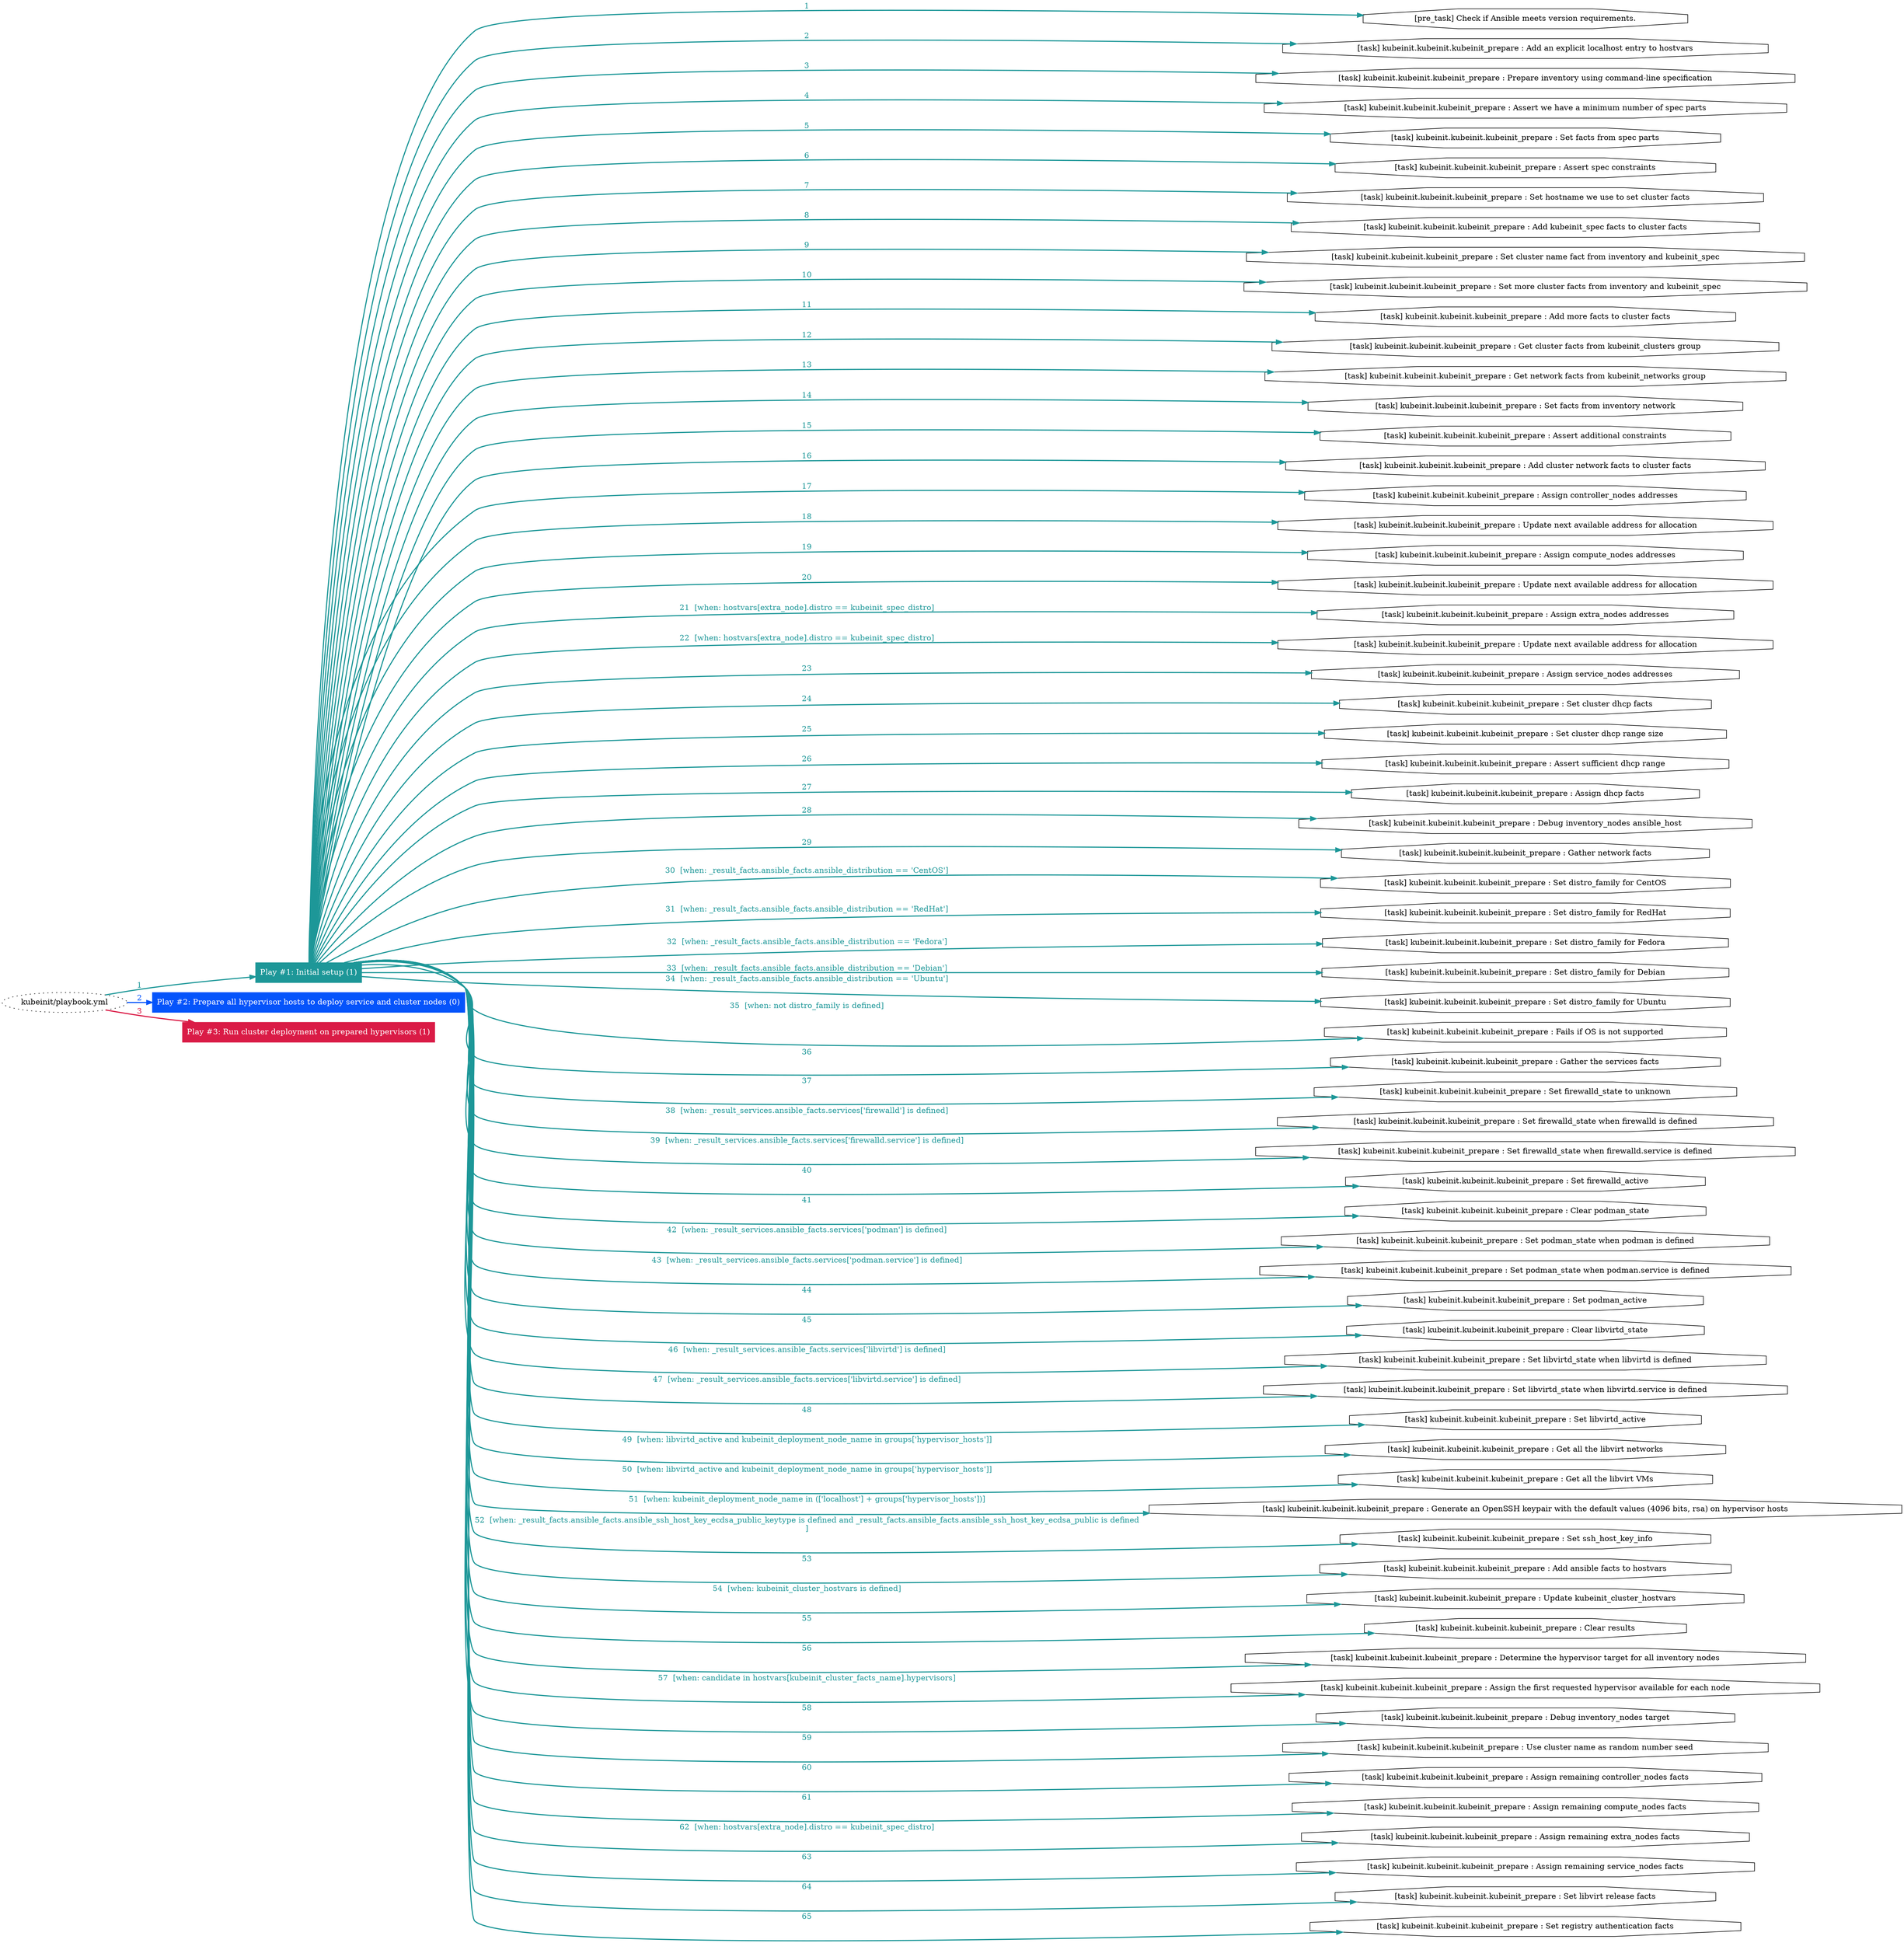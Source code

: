 digraph "kubeinit/playbook.yml "{
	graph [concentrate=true ordering=in rankdir=LR ratio=fill]
	edge [esep=5 sep=10]
	"kubeinit/playbook.yml" [id=root_node style=dotted]
	subgraph "Play #1: Initial setup (1) "{
		"Play #1: Initial setup (1)" [color="#1d9798" fontcolor="#ffffff" id="play_bad62b1a-df46-4640-b237-b5cd71981a30" shape=box style=filled tooltip=localhost]
		"kubeinit/playbook.yml" -> "Play #1: Initial setup (1)" [label=1 color="#1d9798" fontcolor="#1d9798" id="edge_05173937-ff51-4a0d-83be-3be4f844b8d9" style=bold]
		"pre_task_f38ad3fa-f7aa-4781-8e18-a6085da3af73" [label="[pre_task] Check if Ansible meets version requirements." id="pre_task_f38ad3fa-f7aa-4781-8e18-a6085da3af73" shape=octagon tooltip="[pre_task] Check if Ansible meets version requirements."]
		"Play #1: Initial setup (1)" -> "pre_task_f38ad3fa-f7aa-4781-8e18-a6085da3af73" [label=1 color="#1d9798" fontcolor="#1d9798" id="edge_c2c2881f-d5fe-445e-a286-dd6b3638aff9" style=bold]
		"task_69151446-960c-4417-969e-311bcc865900" [label="[task] kubeinit.kubeinit.kubeinit_prepare : Add an explicit localhost entry to hostvars" id="task_69151446-960c-4417-969e-311bcc865900" shape=octagon tooltip="[task] kubeinit.kubeinit.kubeinit_prepare : Add an explicit localhost entry to hostvars"]
		"Play #1: Initial setup (1)" -> "task_69151446-960c-4417-969e-311bcc865900" [label=2 color="#1d9798" fontcolor="#1d9798" id="edge_dde80186-4b0f-40ec-aa89-e8d6d44dc9c4" style=bold]
		"task_83c16cb9-0d5d-4fbf-986d-093328e0de8a" [label="[task] kubeinit.kubeinit.kubeinit_prepare : Prepare inventory using command-line specification" id="task_83c16cb9-0d5d-4fbf-986d-093328e0de8a" shape=octagon tooltip="[task] kubeinit.kubeinit.kubeinit_prepare : Prepare inventory using command-line specification"]
		"Play #1: Initial setup (1)" -> "task_83c16cb9-0d5d-4fbf-986d-093328e0de8a" [label=3 color="#1d9798" fontcolor="#1d9798" id="edge_3fe4fbc7-a871-4678-9e7b-b1cec4b01788" style=bold]
		"task_63efcbe4-66c5-4949-8b82-717372a90234" [label="[task] kubeinit.kubeinit.kubeinit_prepare : Assert we have a minimum number of spec parts" id="task_63efcbe4-66c5-4949-8b82-717372a90234" shape=octagon tooltip="[task] kubeinit.kubeinit.kubeinit_prepare : Assert we have a minimum number of spec parts"]
		"Play #1: Initial setup (1)" -> "task_63efcbe4-66c5-4949-8b82-717372a90234" [label=4 color="#1d9798" fontcolor="#1d9798" id="edge_16ef85dc-2ef3-4512-8e11-0dec0ec48f1c" style=bold]
		"task_0b6d49d6-572c-4940-a918-d9bf7284a11d" [label="[task] kubeinit.kubeinit.kubeinit_prepare : Set facts from spec parts" id="task_0b6d49d6-572c-4940-a918-d9bf7284a11d" shape=octagon tooltip="[task] kubeinit.kubeinit.kubeinit_prepare : Set facts from spec parts"]
		"Play #1: Initial setup (1)" -> "task_0b6d49d6-572c-4940-a918-d9bf7284a11d" [label=5 color="#1d9798" fontcolor="#1d9798" id="edge_5e37885a-ada5-422c-944b-fb30baef2b4e" style=bold]
		"task_2271377e-9221-4f82-ac8d-2c76b0349d7c" [label="[task] kubeinit.kubeinit.kubeinit_prepare : Assert spec constraints" id="task_2271377e-9221-4f82-ac8d-2c76b0349d7c" shape=octagon tooltip="[task] kubeinit.kubeinit.kubeinit_prepare : Assert spec constraints"]
		"Play #1: Initial setup (1)" -> "task_2271377e-9221-4f82-ac8d-2c76b0349d7c" [label=6 color="#1d9798" fontcolor="#1d9798" id="edge_f2a419a6-6268-43a0-9682-6126b9fa30c5" style=bold]
		"task_7fddd285-0678-4af4-82a9-360673bb175b" [label="[task] kubeinit.kubeinit.kubeinit_prepare : Set hostname we use to set cluster facts" id="task_7fddd285-0678-4af4-82a9-360673bb175b" shape=octagon tooltip="[task] kubeinit.kubeinit.kubeinit_prepare : Set hostname we use to set cluster facts"]
		"Play #1: Initial setup (1)" -> "task_7fddd285-0678-4af4-82a9-360673bb175b" [label=7 color="#1d9798" fontcolor="#1d9798" id="edge_f5886a5b-decf-4c0e-ba0b-670203d046f4" style=bold]
		"task_46f4b78b-a092-44ee-bde3-4f6193858afd" [label="[task] kubeinit.kubeinit.kubeinit_prepare : Add kubeinit_spec facts to cluster facts" id="task_46f4b78b-a092-44ee-bde3-4f6193858afd" shape=octagon tooltip="[task] kubeinit.kubeinit.kubeinit_prepare : Add kubeinit_spec facts to cluster facts"]
		"Play #1: Initial setup (1)" -> "task_46f4b78b-a092-44ee-bde3-4f6193858afd" [label=8 color="#1d9798" fontcolor="#1d9798" id="edge_762fd3a4-6a84-408c-a21a-46bee2b9e64b" style=bold]
		"task_e5f6b2d5-3c22-4f83-a990-fe96627d79aa" [label="[task] kubeinit.kubeinit.kubeinit_prepare : Set cluster name fact from inventory and kubeinit_spec" id="task_e5f6b2d5-3c22-4f83-a990-fe96627d79aa" shape=octagon tooltip="[task] kubeinit.kubeinit.kubeinit_prepare : Set cluster name fact from inventory and kubeinit_spec"]
		"Play #1: Initial setup (1)" -> "task_e5f6b2d5-3c22-4f83-a990-fe96627d79aa" [label=9 color="#1d9798" fontcolor="#1d9798" id="edge_70b9c8d2-9be3-426c-ad94-1518d1d4142d" style=bold]
		"task_1216796a-b4f1-482a-a54c-dcf7cf94c61a" [label="[task] kubeinit.kubeinit.kubeinit_prepare : Set more cluster facts from inventory and kubeinit_spec" id="task_1216796a-b4f1-482a-a54c-dcf7cf94c61a" shape=octagon tooltip="[task] kubeinit.kubeinit.kubeinit_prepare : Set more cluster facts from inventory and kubeinit_spec"]
		"Play #1: Initial setup (1)" -> "task_1216796a-b4f1-482a-a54c-dcf7cf94c61a" [label=10 color="#1d9798" fontcolor="#1d9798" id="edge_e50f8430-d9a6-40f8-8f34-7a9d55bfe08b" style=bold]
		"task_f728ab9f-66bb-4009-8cda-12111486ce98" [label="[task] kubeinit.kubeinit.kubeinit_prepare : Add more facts to cluster facts" id="task_f728ab9f-66bb-4009-8cda-12111486ce98" shape=octagon tooltip="[task] kubeinit.kubeinit.kubeinit_prepare : Add more facts to cluster facts"]
		"Play #1: Initial setup (1)" -> "task_f728ab9f-66bb-4009-8cda-12111486ce98" [label=11 color="#1d9798" fontcolor="#1d9798" id="edge_bea72d0f-e00e-4f42-a1bd-b2fe751cdb00" style=bold]
		"task_dc38dc59-2845-4420-884a-012ccffaa1ee" [label="[task] kubeinit.kubeinit.kubeinit_prepare : Get cluster facts from kubeinit_clusters group" id="task_dc38dc59-2845-4420-884a-012ccffaa1ee" shape=octagon tooltip="[task] kubeinit.kubeinit.kubeinit_prepare : Get cluster facts from kubeinit_clusters group"]
		"Play #1: Initial setup (1)" -> "task_dc38dc59-2845-4420-884a-012ccffaa1ee" [label=12 color="#1d9798" fontcolor="#1d9798" id="edge_e557c385-72c5-4056-aa3e-fec92913de36" style=bold]
		"task_67dfe560-ad11-4561-8efa-1469b2e720d6" [label="[task] kubeinit.kubeinit.kubeinit_prepare : Get network facts from kubeinit_networks group" id="task_67dfe560-ad11-4561-8efa-1469b2e720d6" shape=octagon tooltip="[task] kubeinit.kubeinit.kubeinit_prepare : Get network facts from kubeinit_networks group"]
		"Play #1: Initial setup (1)" -> "task_67dfe560-ad11-4561-8efa-1469b2e720d6" [label=13 color="#1d9798" fontcolor="#1d9798" id="edge_e5ab3a49-7719-4f76-9d71-c83aeaf5b528" style=bold]
		"task_9caf98c7-e40f-49a5-96af-24da444488f9" [label="[task] kubeinit.kubeinit.kubeinit_prepare : Set facts from inventory network" id="task_9caf98c7-e40f-49a5-96af-24da444488f9" shape=octagon tooltip="[task] kubeinit.kubeinit.kubeinit_prepare : Set facts from inventory network"]
		"Play #1: Initial setup (1)" -> "task_9caf98c7-e40f-49a5-96af-24da444488f9" [label=14 color="#1d9798" fontcolor="#1d9798" id="edge_b7b3413a-e304-495a-908c-b61877c1430d" style=bold]
		"task_a02d6d38-5e3e-494f-b61b-ba2774136f69" [label="[task] kubeinit.kubeinit.kubeinit_prepare : Assert additional constraints" id="task_a02d6d38-5e3e-494f-b61b-ba2774136f69" shape=octagon tooltip="[task] kubeinit.kubeinit.kubeinit_prepare : Assert additional constraints"]
		"Play #1: Initial setup (1)" -> "task_a02d6d38-5e3e-494f-b61b-ba2774136f69" [label=15 color="#1d9798" fontcolor="#1d9798" id="edge_b9b81303-3bf5-4590-a76a-7fd0e848f952" style=bold]
		"task_72be431c-52ee-427b-939e-c5da8abbdd89" [label="[task] kubeinit.kubeinit.kubeinit_prepare : Add cluster network facts to cluster facts" id="task_72be431c-52ee-427b-939e-c5da8abbdd89" shape=octagon tooltip="[task] kubeinit.kubeinit.kubeinit_prepare : Add cluster network facts to cluster facts"]
		"Play #1: Initial setup (1)" -> "task_72be431c-52ee-427b-939e-c5da8abbdd89" [label=16 color="#1d9798" fontcolor="#1d9798" id="edge_21112160-a03d-4a88-b281-f7da670c02a0" style=bold]
		"task_ff3297c0-7b1e-4e54-b1bc-ac85a983507d" [label="[task] kubeinit.kubeinit.kubeinit_prepare : Assign controller_nodes addresses" id="task_ff3297c0-7b1e-4e54-b1bc-ac85a983507d" shape=octagon tooltip="[task] kubeinit.kubeinit.kubeinit_prepare : Assign controller_nodes addresses"]
		"Play #1: Initial setup (1)" -> "task_ff3297c0-7b1e-4e54-b1bc-ac85a983507d" [label=17 color="#1d9798" fontcolor="#1d9798" id="edge_3c876b30-7758-41d2-983e-eb2c6e1af4cd" style=bold]
		"task_ab315e48-6c51-425a-a306-0c598fafd5d2" [label="[task] kubeinit.kubeinit.kubeinit_prepare : Update next available address for allocation" id="task_ab315e48-6c51-425a-a306-0c598fafd5d2" shape=octagon tooltip="[task] kubeinit.kubeinit.kubeinit_prepare : Update next available address for allocation"]
		"Play #1: Initial setup (1)" -> "task_ab315e48-6c51-425a-a306-0c598fafd5d2" [label=18 color="#1d9798" fontcolor="#1d9798" id="edge_eec812bc-c540-45cb-886c-4695368a0cf6" style=bold]
		"task_7d6b5f69-9c64-44a5-8f62-20ce6dbc75e6" [label="[task] kubeinit.kubeinit.kubeinit_prepare : Assign compute_nodes addresses" id="task_7d6b5f69-9c64-44a5-8f62-20ce6dbc75e6" shape=octagon tooltip="[task] kubeinit.kubeinit.kubeinit_prepare : Assign compute_nodes addresses"]
		"Play #1: Initial setup (1)" -> "task_7d6b5f69-9c64-44a5-8f62-20ce6dbc75e6" [label=19 color="#1d9798" fontcolor="#1d9798" id="edge_ee8e4b78-9ddd-4845-9c51-65a5daf91e86" style=bold]
		"task_ca979c29-c1b9-4c8d-b450-98c56ac601e0" [label="[task] kubeinit.kubeinit.kubeinit_prepare : Update next available address for allocation" id="task_ca979c29-c1b9-4c8d-b450-98c56ac601e0" shape=octagon tooltip="[task] kubeinit.kubeinit.kubeinit_prepare : Update next available address for allocation"]
		"Play #1: Initial setup (1)" -> "task_ca979c29-c1b9-4c8d-b450-98c56ac601e0" [label=20 color="#1d9798" fontcolor="#1d9798" id="edge_20ded2d5-b371-4e7a-81e5-f83d8a69d854" style=bold]
		"task_c4ecce91-0c0c-48a1-8153-22ee52abcf15" [label="[task] kubeinit.kubeinit.kubeinit_prepare : Assign extra_nodes addresses" id="task_c4ecce91-0c0c-48a1-8153-22ee52abcf15" shape=octagon tooltip="[task] kubeinit.kubeinit.kubeinit_prepare : Assign extra_nodes addresses"]
		"Play #1: Initial setup (1)" -> "task_c4ecce91-0c0c-48a1-8153-22ee52abcf15" [label="21  [when: hostvars[extra_node].distro == kubeinit_spec_distro]" color="#1d9798" fontcolor="#1d9798" id="edge_bb1c9c44-1f74-47bc-979a-211402e17d59" style=bold]
		"task_cfe9c1d5-558a-45cf-96cb-0df01f88f354" [label="[task] kubeinit.kubeinit.kubeinit_prepare : Update next available address for allocation" id="task_cfe9c1d5-558a-45cf-96cb-0df01f88f354" shape=octagon tooltip="[task] kubeinit.kubeinit.kubeinit_prepare : Update next available address for allocation"]
		"Play #1: Initial setup (1)" -> "task_cfe9c1d5-558a-45cf-96cb-0df01f88f354" [label="22  [when: hostvars[extra_node].distro == kubeinit_spec_distro]" color="#1d9798" fontcolor="#1d9798" id="edge_709cc0a1-c5f8-41a2-9459-b2c646325571" style=bold]
		"task_91f7e2d0-37f3-45a0-a68a-753f62464734" [label="[task] kubeinit.kubeinit.kubeinit_prepare : Assign service_nodes addresses" id="task_91f7e2d0-37f3-45a0-a68a-753f62464734" shape=octagon tooltip="[task] kubeinit.kubeinit.kubeinit_prepare : Assign service_nodes addresses"]
		"Play #1: Initial setup (1)" -> "task_91f7e2d0-37f3-45a0-a68a-753f62464734" [label=23 color="#1d9798" fontcolor="#1d9798" id="edge_0b2f65c8-c660-4e22-8792-35beb07f6f7a" style=bold]
		"task_4148ba02-45b5-4a63-ad34-3767cb96a2a3" [label="[task] kubeinit.kubeinit.kubeinit_prepare : Set cluster dhcp facts" id="task_4148ba02-45b5-4a63-ad34-3767cb96a2a3" shape=octagon tooltip="[task] kubeinit.kubeinit.kubeinit_prepare : Set cluster dhcp facts"]
		"Play #1: Initial setup (1)" -> "task_4148ba02-45b5-4a63-ad34-3767cb96a2a3" [label=24 color="#1d9798" fontcolor="#1d9798" id="edge_3e077c22-38e8-48c5-a094-323916f9fd4d" style=bold]
		"task_b80de1c2-5f3a-4b43-a378-c1e1265d0031" [label="[task] kubeinit.kubeinit.kubeinit_prepare : Set cluster dhcp range size" id="task_b80de1c2-5f3a-4b43-a378-c1e1265d0031" shape=octagon tooltip="[task] kubeinit.kubeinit.kubeinit_prepare : Set cluster dhcp range size"]
		"Play #1: Initial setup (1)" -> "task_b80de1c2-5f3a-4b43-a378-c1e1265d0031" [label=25 color="#1d9798" fontcolor="#1d9798" id="edge_225119b2-8444-44ba-8442-fea352f9331a" style=bold]
		"task_85ef5962-f720-4a7a-9fb2-963195fcf5c3" [label="[task] kubeinit.kubeinit.kubeinit_prepare : Assert sufficient dhcp range" id="task_85ef5962-f720-4a7a-9fb2-963195fcf5c3" shape=octagon tooltip="[task] kubeinit.kubeinit.kubeinit_prepare : Assert sufficient dhcp range"]
		"Play #1: Initial setup (1)" -> "task_85ef5962-f720-4a7a-9fb2-963195fcf5c3" [label=26 color="#1d9798" fontcolor="#1d9798" id="edge_3db2337a-f936-4466-9dac-9110b3f77472" style=bold]
		"task_dd49b58a-2afe-4bd2-adb7-2a71f116a733" [label="[task] kubeinit.kubeinit.kubeinit_prepare : Assign dhcp facts" id="task_dd49b58a-2afe-4bd2-adb7-2a71f116a733" shape=octagon tooltip="[task] kubeinit.kubeinit.kubeinit_prepare : Assign dhcp facts"]
		"Play #1: Initial setup (1)" -> "task_dd49b58a-2afe-4bd2-adb7-2a71f116a733" [label=27 color="#1d9798" fontcolor="#1d9798" id="edge_ebecfa34-97c1-45b4-b6a9-9a3b8a543c6e" style=bold]
		"task_40d9cd76-cb41-44df-ab79-c0f02960bf9c" [label="[task] kubeinit.kubeinit.kubeinit_prepare : Debug inventory_nodes ansible_host" id="task_40d9cd76-cb41-44df-ab79-c0f02960bf9c" shape=octagon tooltip="[task] kubeinit.kubeinit.kubeinit_prepare : Debug inventory_nodes ansible_host"]
		"Play #1: Initial setup (1)" -> "task_40d9cd76-cb41-44df-ab79-c0f02960bf9c" [label=28 color="#1d9798" fontcolor="#1d9798" id="edge_a20b0183-cfdd-4d76-a473-332a8a74d7e3" style=bold]
		"task_d67b4340-3873-43e5-87f0-c12da9b8840b" [label="[task] kubeinit.kubeinit.kubeinit_prepare : Gather network facts" id="task_d67b4340-3873-43e5-87f0-c12da9b8840b" shape=octagon tooltip="[task] kubeinit.kubeinit.kubeinit_prepare : Gather network facts"]
		"Play #1: Initial setup (1)" -> "task_d67b4340-3873-43e5-87f0-c12da9b8840b" [label=29 color="#1d9798" fontcolor="#1d9798" id="edge_57b2e5ff-8fd6-4709-aec2-e0c8a0e14b2a" style=bold]
		"task_38204d23-a17b-48d3-b80b-d34cbe2175df" [label="[task] kubeinit.kubeinit.kubeinit_prepare : Set distro_family for CentOS" id="task_38204d23-a17b-48d3-b80b-d34cbe2175df" shape=octagon tooltip="[task] kubeinit.kubeinit.kubeinit_prepare : Set distro_family for CentOS"]
		"Play #1: Initial setup (1)" -> "task_38204d23-a17b-48d3-b80b-d34cbe2175df" [label="30  [when: _result_facts.ansible_facts.ansible_distribution == 'CentOS']" color="#1d9798" fontcolor="#1d9798" id="edge_5ee4f4fa-edd1-4d4b-9e61-1b5fecc7eda0" style=bold]
		"task_b9c161cc-bfa5-42e9-ac52-b6cc1428d7b2" [label="[task] kubeinit.kubeinit.kubeinit_prepare : Set distro_family for RedHat" id="task_b9c161cc-bfa5-42e9-ac52-b6cc1428d7b2" shape=octagon tooltip="[task] kubeinit.kubeinit.kubeinit_prepare : Set distro_family for RedHat"]
		"Play #1: Initial setup (1)" -> "task_b9c161cc-bfa5-42e9-ac52-b6cc1428d7b2" [label="31  [when: _result_facts.ansible_facts.ansible_distribution == 'RedHat']" color="#1d9798" fontcolor="#1d9798" id="edge_a0ffd629-5756-4cca-8e74-1d1f4c2c3780" style=bold]
		"task_b882a767-47b9-4a82-89db-db7b5d5adea2" [label="[task] kubeinit.kubeinit.kubeinit_prepare : Set distro_family for Fedora" id="task_b882a767-47b9-4a82-89db-db7b5d5adea2" shape=octagon tooltip="[task] kubeinit.kubeinit.kubeinit_prepare : Set distro_family for Fedora"]
		"Play #1: Initial setup (1)" -> "task_b882a767-47b9-4a82-89db-db7b5d5adea2" [label="32  [when: _result_facts.ansible_facts.ansible_distribution == 'Fedora']" color="#1d9798" fontcolor="#1d9798" id="edge_58fcabe0-d922-4535-98a7-774da6c72d55" style=bold]
		"task_fa0ab3bf-432b-4a3b-99d7-3b4befe8cbfa" [label="[task] kubeinit.kubeinit.kubeinit_prepare : Set distro_family for Debian" id="task_fa0ab3bf-432b-4a3b-99d7-3b4befe8cbfa" shape=octagon tooltip="[task] kubeinit.kubeinit.kubeinit_prepare : Set distro_family for Debian"]
		"Play #1: Initial setup (1)" -> "task_fa0ab3bf-432b-4a3b-99d7-3b4befe8cbfa" [label="33  [when: _result_facts.ansible_facts.ansible_distribution == 'Debian']" color="#1d9798" fontcolor="#1d9798" id="edge_544c3580-5c08-4d43-9a1b-5966c018e947" style=bold]
		"task_a9a488ed-3743-4196-9932-c560fe82bc8f" [label="[task] kubeinit.kubeinit.kubeinit_prepare : Set distro_family for Ubuntu" id="task_a9a488ed-3743-4196-9932-c560fe82bc8f" shape=octagon tooltip="[task] kubeinit.kubeinit.kubeinit_prepare : Set distro_family for Ubuntu"]
		"Play #1: Initial setup (1)" -> "task_a9a488ed-3743-4196-9932-c560fe82bc8f" [label="34  [when: _result_facts.ansible_facts.ansible_distribution == 'Ubuntu']" color="#1d9798" fontcolor="#1d9798" id="edge_f03f535f-9d35-42a6-bd02-7e1e968fcbfd" style=bold]
		"task_dfe55e3d-6bba-4fea-8f09-1cba2d2203de" [label="[task] kubeinit.kubeinit.kubeinit_prepare : Fails if OS is not supported" id="task_dfe55e3d-6bba-4fea-8f09-1cba2d2203de" shape=octagon tooltip="[task] kubeinit.kubeinit.kubeinit_prepare : Fails if OS is not supported"]
		"Play #1: Initial setup (1)" -> "task_dfe55e3d-6bba-4fea-8f09-1cba2d2203de" [label="35  [when: not distro_family is defined]" color="#1d9798" fontcolor="#1d9798" id="edge_47b9adea-c979-4c5c-92c7-93fe7de79357" style=bold]
		"task_d4f3e5b9-6ecd-4f82-a6a3-60ba27a7d411" [label="[task] kubeinit.kubeinit.kubeinit_prepare : Gather the services facts" id="task_d4f3e5b9-6ecd-4f82-a6a3-60ba27a7d411" shape=octagon tooltip="[task] kubeinit.kubeinit.kubeinit_prepare : Gather the services facts"]
		"Play #1: Initial setup (1)" -> "task_d4f3e5b9-6ecd-4f82-a6a3-60ba27a7d411" [label=36 color="#1d9798" fontcolor="#1d9798" id="edge_6a77e3b3-1fd0-4a10-b292-77f4dd4e18aa" style=bold]
		"task_3bdca071-0743-491c-aa86-c84dcf662f2c" [label="[task] kubeinit.kubeinit.kubeinit_prepare : Set firewalld_state to unknown" id="task_3bdca071-0743-491c-aa86-c84dcf662f2c" shape=octagon tooltip="[task] kubeinit.kubeinit.kubeinit_prepare : Set firewalld_state to unknown"]
		"Play #1: Initial setup (1)" -> "task_3bdca071-0743-491c-aa86-c84dcf662f2c" [label=37 color="#1d9798" fontcolor="#1d9798" id="edge_d0e2e810-1830-4b50-ab58-259232da1781" style=bold]
		"task_b5719252-54b0-4928-8c98-f43b6705ed64" [label="[task] kubeinit.kubeinit.kubeinit_prepare : Set firewalld_state when firewalld is defined" id="task_b5719252-54b0-4928-8c98-f43b6705ed64" shape=octagon tooltip="[task] kubeinit.kubeinit.kubeinit_prepare : Set firewalld_state when firewalld is defined"]
		"Play #1: Initial setup (1)" -> "task_b5719252-54b0-4928-8c98-f43b6705ed64" [label="38  [when: _result_services.ansible_facts.services['firewalld'] is defined]" color="#1d9798" fontcolor="#1d9798" id="edge_48aa1386-ca38-4e40-a4e8-1837177ce0c3" style=bold]
		"task_4e017ae0-e2ce-4913-a446-5d946b480474" [label="[task] kubeinit.kubeinit.kubeinit_prepare : Set firewalld_state when firewalld.service is defined" id="task_4e017ae0-e2ce-4913-a446-5d946b480474" shape=octagon tooltip="[task] kubeinit.kubeinit.kubeinit_prepare : Set firewalld_state when firewalld.service is defined"]
		"Play #1: Initial setup (1)" -> "task_4e017ae0-e2ce-4913-a446-5d946b480474" [label="39  [when: _result_services.ansible_facts.services['firewalld.service'] is defined]" color="#1d9798" fontcolor="#1d9798" id="edge_dd7baa7b-3802-4432-b370-808a73576849" style=bold]
		"task_51469e78-41a7-49e3-afb5-85a9fbab085c" [label="[task] kubeinit.kubeinit.kubeinit_prepare : Set firewalld_active" id="task_51469e78-41a7-49e3-afb5-85a9fbab085c" shape=octagon tooltip="[task] kubeinit.kubeinit.kubeinit_prepare : Set firewalld_active"]
		"Play #1: Initial setup (1)" -> "task_51469e78-41a7-49e3-afb5-85a9fbab085c" [label=40 color="#1d9798" fontcolor="#1d9798" id="edge_a928f5f2-f3bc-4e64-b8c8-c79fbca574f2" style=bold]
		"task_660c69bc-f889-4452-ad3e-4b57db3eedf3" [label="[task] kubeinit.kubeinit.kubeinit_prepare : Clear podman_state" id="task_660c69bc-f889-4452-ad3e-4b57db3eedf3" shape=octagon tooltip="[task] kubeinit.kubeinit.kubeinit_prepare : Clear podman_state"]
		"Play #1: Initial setup (1)" -> "task_660c69bc-f889-4452-ad3e-4b57db3eedf3" [label=41 color="#1d9798" fontcolor="#1d9798" id="edge_10648f6d-28f2-44bb-91b2-f3a549993efc" style=bold]
		"task_5402c59d-f34f-40eb-bd5b-883b6830808a" [label="[task] kubeinit.kubeinit.kubeinit_prepare : Set podman_state when podman is defined" id="task_5402c59d-f34f-40eb-bd5b-883b6830808a" shape=octagon tooltip="[task] kubeinit.kubeinit.kubeinit_prepare : Set podman_state when podman is defined"]
		"Play #1: Initial setup (1)" -> "task_5402c59d-f34f-40eb-bd5b-883b6830808a" [label="42  [when: _result_services.ansible_facts.services['podman'] is defined]" color="#1d9798" fontcolor="#1d9798" id="edge_48dceb7f-838a-4b44-b5c8-ae82823db94d" style=bold]
		"task_abf22665-35da-44dd-a37c-3647a3573d61" [label="[task] kubeinit.kubeinit.kubeinit_prepare : Set podman_state when podman.service is defined" id="task_abf22665-35da-44dd-a37c-3647a3573d61" shape=octagon tooltip="[task] kubeinit.kubeinit.kubeinit_prepare : Set podman_state when podman.service is defined"]
		"Play #1: Initial setup (1)" -> "task_abf22665-35da-44dd-a37c-3647a3573d61" [label="43  [when: _result_services.ansible_facts.services['podman.service'] is defined]" color="#1d9798" fontcolor="#1d9798" id="edge_fffa780c-f2a3-4ad4-b651-d05748bdf35b" style=bold]
		"task_c31b8fb9-6857-4ac0-93a5-af7fd97e2099" [label="[task] kubeinit.kubeinit.kubeinit_prepare : Set podman_active" id="task_c31b8fb9-6857-4ac0-93a5-af7fd97e2099" shape=octagon tooltip="[task] kubeinit.kubeinit.kubeinit_prepare : Set podman_active"]
		"Play #1: Initial setup (1)" -> "task_c31b8fb9-6857-4ac0-93a5-af7fd97e2099" [label=44 color="#1d9798" fontcolor="#1d9798" id="edge_8866e836-8011-4112-8506-86b05ef69340" style=bold]
		"task_14a19332-f3f2-4606-a18b-9776e113b3ca" [label="[task] kubeinit.kubeinit.kubeinit_prepare : Clear libvirtd_state" id="task_14a19332-f3f2-4606-a18b-9776e113b3ca" shape=octagon tooltip="[task] kubeinit.kubeinit.kubeinit_prepare : Clear libvirtd_state"]
		"Play #1: Initial setup (1)" -> "task_14a19332-f3f2-4606-a18b-9776e113b3ca" [label=45 color="#1d9798" fontcolor="#1d9798" id="edge_1d328b5c-36ac-4919-b7d8-4fb0b1f86b07" style=bold]
		"task_15ccc137-4c14-4953-96df-e4270f83531d" [label="[task] kubeinit.kubeinit.kubeinit_prepare : Set libvirtd_state when libvirtd is defined" id="task_15ccc137-4c14-4953-96df-e4270f83531d" shape=octagon tooltip="[task] kubeinit.kubeinit.kubeinit_prepare : Set libvirtd_state when libvirtd is defined"]
		"Play #1: Initial setup (1)" -> "task_15ccc137-4c14-4953-96df-e4270f83531d" [label="46  [when: _result_services.ansible_facts.services['libvirtd'] is defined]" color="#1d9798" fontcolor="#1d9798" id="edge_225c7921-f552-4a7e-9686-8398924abcf1" style=bold]
		"task_3d9d9194-ef90-401f-9e83-13d402619f67" [label="[task] kubeinit.kubeinit.kubeinit_prepare : Set libvirtd_state when libvirtd.service is defined" id="task_3d9d9194-ef90-401f-9e83-13d402619f67" shape=octagon tooltip="[task] kubeinit.kubeinit.kubeinit_prepare : Set libvirtd_state when libvirtd.service is defined"]
		"Play #1: Initial setup (1)" -> "task_3d9d9194-ef90-401f-9e83-13d402619f67" [label="47  [when: _result_services.ansible_facts.services['libvirtd.service'] is defined]" color="#1d9798" fontcolor="#1d9798" id="edge_5b96510a-c794-470d-92e0-781df1855484" style=bold]
		"task_0be191f4-68ce-4655-8168-90214919490f" [label="[task] kubeinit.kubeinit.kubeinit_prepare : Set libvirtd_active" id="task_0be191f4-68ce-4655-8168-90214919490f" shape=octagon tooltip="[task] kubeinit.kubeinit.kubeinit_prepare : Set libvirtd_active"]
		"Play #1: Initial setup (1)" -> "task_0be191f4-68ce-4655-8168-90214919490f" [label=48 color="#1d9798" fontcolor="#1d9798" id="edge_5e4c02d6-fbcc-4e4b-8821-2b7f424d31a3" style=bold]
		"task_424edb29-ff0b-494a-9537-17770772e519" [label="[task] kubeinit.kubeinit.kubeinit_prepare : Get all the libvirt networks" id="task_424edb29-ff0b-494a-9537-17770772e519" shape=octagon tooltip="[task] kubeinit.kubeinit.kubeinit_prepare : Get all the libvirt networks"]
		"Play #1: Initial setup (1)" -> "task_424edb29-ff0b-494a-9537-17770772e519" [label="49  [when: libvirtd_active and kubeinit_deployment_node_name in groups['hypervisor_hosts']]" color="#1d9798" fontcolor="#1d9798" id="edge_e185b812-35ee-4a18-9880-69ee39e0baa1" style=bold]
		"task_d72a0a7e-63d2-4a3e-b7ed-4b887104c79a" [label="[task] kubeinit.kubeinit.kubeinit_prepare : Get all the libvirt VMs" id="task_d72a0a7e-63d2-4a3e-b7ed-4b887104c79a" shape=octagon tooltip="[task] kubeinit.kubeinit.kubeinit_prepare : Get all the libvirt VMs"]
		"Play #1: Initial setup (1)" -> "task_d72a0a7e-63d2-4a3e-b7ed-4b887104c79a" [label="50  [when: libvirtd_active and kubeinit_deployment_node_name in groups['hypervisor_hosts']]" color="#1d9798" fontcolor="#1d9798" id="edge_e5887b89-cae0-4506-a85c-f501143158dc" style=bold]
		"task_7c365231-d974-487b-b203-d8dec45a8eff" [label="[task] kubeinit.kubeinit.kubeinit_prepare : Generate an OpenSSH keypair with the default values (4096 bits, rsa) on hypervisor hosts" id="task_7c365231-d974-487b-b203-d8dec45a8eff" shape=octagon tooltip="[task] kubeinit.kubeinit.kubeinit_prepare : Generate an OpenSSH keypair with the default values (4096 bits, rsa) on hypervisor hosts"]
		"Play #1: Initial setup (1)" -> "task_7c365231-d974-487b-b203-d8dec45a8eff" [label="51  [when: kubeinit_deployment_node_name in (['localhost'] + groups['hypervisor_hosts'])]" color="#1d9798" fontcolor="#1d9798" id="edge_fa853b8d-99f8-42fc-aeb1-a1a8873d19c7" style=bold]
		"task_c111675e-025a-4094-ba85-1d37e4d5b2aa" [label="[task] kubeinit.kubeinit.kubeinit_prepare : Set ssh_host_key_info" id="task_c111675e-025a-4094-ba85-1d37e4d5b2aa" shape=octagon tooltip="[task] kubeinit.kubeinit.kubeinit_prepare : Set ssh_host_key_info"]
		"Play #1: Initial setup (1)" -> "task_c111675e-025a-4094-ba85-1d37e4d5b2aa" [label="52  [when: _result_facts.ansible_facts.ansible_ssh_host_key_ecdsa_public_keytype is defined and _result_facts.ansible_facts.ansible_ssh_host_key_ecdsa_public is defined
]" color="#1d9798" fontcolor="#1d9798" id="edge_d7cc451e-dfb0-4b0f-ab07-a576e80b4679" style=bold]
		"task_f21dd85d-3268-4024-8545-05d7d9cbc7b7" [label="[task] kubeinit.kubeinit.kubeinit_prepare : Add ansible facts to hostvars" id="task_f21dd85d-3268-4024-8545-05d7d9cbc7b7" shape=octagon tooltip="[task] kubeinit.kubeinit.kubeinit_prepare : Add ansible facts to hostvars"]
		"Play #1: Initial setup (1)" -> "task_f21dd85d-3268-4024-8545-05d7d9cbc7b7" [label=53 color="#1d9798" fontcolor="#1d9798" id="edge_14dfd19c-3d50-40e2-ae34-a6a71a9f9389" style=bold]
		"task_79aa8803-61c0-4945-b598-5fc1481e4642" [label="[task] kubeinit.kubeinit.kubeinit_prepare : Update kubeinit_cluster_hostvars" id="task_79aa8803-61c0-4945-b598-5fc1481e4642" shape=octagon tooltip="[task] kubeinit.kubeinit.kubeinit_prepare : Update kubeinit_cluster_hostvars"]
		"Play #1: Initial setup (1)" -> "task_79aa8803-61c0-4945-b598-5fc1481e4642" [label="54  [when: kubeinit_cluster_hostvars is defined]" color="#1d9798" fontcolor="#1d9798" id="edge_5b9e8f5a-e0fd-4f26-b5c0-b4f9646faa46" style=bold]
		"task_3ff7a740-cea3-4d30-ab37-0aeaaa2aef8e" [label="[task] kubeinit.kubeinit.kubeinit_prepare : Clear results" id="task_3ff7a740-cea3-4d30-ab37-0aeaaa2aef8e" shape=octagon tooltip="[task] kubeinit.kubeinit.kubeinit_prepare : Clear results"]
		"Play #1: Initial setup (1)" -> "task_3ff7a740-cea3-4d30-ab37-0aeaaa2aef8e" [label=55 color="#1d9798" fontcolor="#1d9798" id="edge_8ae5dfb1-df51-4899-833e-cf1ec59dd84d" style=bold]
		"task_eaaa53c9-077a-490a-9895-4f0f46ab8f29" [label="[task] kubeinit.kubeinit.kubeinit_prepare : Determine the hypervisor target for all inventory nodes" id="task_eaaa53c9-077a-490a-9895-4f0f46ab8f29" shape=octagon tooltip="[task] kubeinit.kubeinit.kubeinit_prepare : Determine the hypervisor target for all inventory nodes"]
		"Play #1: Initial setup (1)" -> "task_eaaa53c9-077a-490a-9895-4f0f46ab8f29" [label=56 color="#1d9798" fontcolor="#1d9798" id="edge_2afedf23-6631-4d0e-bb48-fd211d79898e" style=bold]
		"task_cc904c72-7ac3-4a9f-b998-abf94fb0e280" [label="[task] kubeinit.kubeinit.kubeinit_prepare : Assign the first requested hypervisor available for each node" id="task_cc904c72-7ac3-4a9f-b998-abf94fb0e280" shape=octagon tooltip="[task] kubeinit.kubeinit.kubeinit_prepare : Assign the first requested hypervisor available for each node"]
		"Play #1: Initial setup (1)" -> "task_cc904c72-7ac3-4a9f-b998-abf94fb0e280" [label="57  [when: candidate in hostvars[kubeinit_cluster_facts_name].hypervisors]" color="#1d9798" fontcolor="#1d9798" id="edge_74364927-7a3e-40a9-8cf9-2dc485ec8fad" style=bold]
		"task_399643d2-8e24-467a-b007-af2bae21e975" [label="[task] kubeinit.kubeinit.kubeinit_prepare : Debug inventory_nodes target" id="task_399643d2-8e24-467a-b007-af2bae21e975" shape=octagon tooltip="[task] kubeinit.kubeinit.kubeinit_prepare : Debug inventory_nodes target"]
		"Play #1: Initial setup (1)" -> "task_399643d2-8e24-467a-b007-af2bae21e975" [label=58 color="#1d9798" fontcolor="#1d9798" id="edge_d81c51f5-4834-44b4-aaef-f10f9f31f2db" style=bold]
		"task_e5b9381e-4e94-408d-9580-c01b958105d7" [label="[task] kubeinit.kubeinit.kubeinit_prepare : Use cluster name as random number seed" id="task_e5b9381e-4e94-408d-9580-c01b958105d7" shape=octagon tooltip="[task] kubeinit.kubeinit.kubeinit_prepare : Use cluster name as random number seed"]
		"Play #1: Initial setup (1)" -> "task_e5b9381e-4e94-408d-9580-c01b958105d7" [label=59 color="#1d9798" fontcolor="#1d9798" id="edge_46b0d965-a4db-4baf-bab7-174f47c1fe00" style=bold]
		"task_7dac194e-4339-4c8b-955f-d041425b29a8" [label="[task] kubeinit.kubeinit.kubeinit_prepare : Assign remaining controller_nodes facts" id="task_7dac194e-4339-4c8b-955f-d041425b29a8" shape=octagon tooltip="[task] kubeinit.kubeinit.kubeinit_prepare : Assign remaining controller_nodes facts"]
		"Play #1: Initial setup (1)" -> "task_7dac194e-4339-4c8b-955f-d041425b29a8" [label=60 color="#1d9798" fontcolor="#1d9798" id="edge_641de15a-501b-450d-bc86-20662a4a479f" style=bold]
		"task_cf3bf90d-e3c1-4f19-9730-8af3b499e9de" [label="[task] kubeinit.kubeinit.kubeinit_prepare : Assign remaining compute_nodes facts" id="task_cf3bf90d-e3c1-4f19-9730-8af3b499e9de" shape=octagon tooltip="[task] kubeinit.kubeinit.kubeinit_prepare : Assign remaining compute_nodes facts"]
		"Play #1: Initial setup (1)" -> "task_cf3bf90d-e3c1-4f19-9730-8af3b499e9de" [label=61 color="#1d9798" fontcolor="#1d9798" id="edge_4f175335-0ff8-4984-ae0f-350a1d796179" style=bold]
		"task_22a1a88b-543b-4974-aeb9-ba696cd0e47d" [label="[task] kubeinit.kubeinit.kubeinit_prepare : Assign remaining extra_nodes facts" id="task_22a1a88b-543b-4974-aeb9-ba696cd0e47d" shape=octagon tooltip="[task] kubeinit.kubeinit.kubeinit_prepare : Assign remaining extra_nodes facts"]
		"Play #1: Initial setup (1)" -> "task_22a1a88b-543b-4974-aeb9-ba696cd0e47d" [label="62  [when: hostvars[extra_node].distro == kubeinit_spec_distro]" color="#1d9798" fontcolor="#1d9798" id="edge_f3aac53f-978e-4f42-8335-d50f1e2dd889" style=bold]
		"task_f0fe7e97-72b1-43c8-b2e2-8ec97e7d1446" [label="[task] kubeinit.kubeinit.kubeinit_prepare : Assign remaining service_nodes facts" id="task_f0fe7e97-72b1-43c8-b2e2-8ec97e7d1446" shape=octagon tooltip="[task] kubeinit.kubeinit.kubeinit_prepare : Assign remaining service_nodes facts"]
		"Play #1: Initial setup (1)" -> "task_f0fe7e97-72b1-43c8-b2e2-8ec97e7d1446" [label=63 color="#1d9798" fontcolor="#1d9798" id="edge_641c25ab-18cd-4063-8fcd-de084fb406c0" style=bold]
		"task_d10c7ccc-99a6-47d7-b06d-66f61235c868" [label="[task] kubeinit.kubeinit.kubeinit_prepare : Set libvirt release facts" id="task_d10c7ccc-99a6-47d7-b06d-66f61235c868" shape=octagon tooltip="[task] kubeinit.kubeinit.kubeinit_prepare : Set libvirt release facts"]
		"Play #1: Initial setup (1)" -> "task_d10c7ccc-99a6-47d7-b06d-66f61235c868" [label=64 color="#1d9798" fontcolor="#1d9798" id="edge_447cea7b-9489-454e-967c-065f125056db" style=bold]
		"task_8655de26-e9ba-4fe5-9df4-09cbdd205bce" [label="[task] kubeinit.kubeinit.kubeinit_prepare : Set registry authentication facts" id="task_8655de26-e9ba-4fe5-9df4-09cbdd205bce" shape=octagon tooltip="[task] kubeinit.kubeinit.kubeinit_prepare : Set registry authentication facts"]
		"Play #1: Initial setup (1)" -> "task_8655de26-e9ba-4fe5-9df4-09cbdd205bce" [label=65 color="#1d9798" fontcolor="#1d9798" id="edge_66bbb1c5-1c96-40da-aef1-96b386d7394d" style=bold]
	}
	subgraph "Play #2: Prepare all hypervisor hosts to deploy service and cluster nodes (0) "{
		"Play #2: Prepare all hypervisor hosts to deploy service and cluster nodes (0)" [color="#0554fb" fontcolor="#ffffff" id="play_84be1973-b303-4742-a174-f0c62a0a09b8" shape=box style=filled tooltip=""]
		"kubeinit/playbook.yml" -> "Play #2: Prepare all hypervisor hosts to deploy service and cluster nodes (0)" [label=2 color="#0554fb" fontcolor="#0554fb" id="edge_4eb84abe-8fbf-40d7-a6a3-dd75fd2c73b3" style=bold]
	}
	subgraph "Play #3: Run cluster deployment on prepared hypervisors (1) "{
		"Play #3: Run cluster deployment on prepared hypervisors (1)" [color="#da1b46" fontcolor="#ffffff" id="play_b0d20bf4-991e-427b-b180-34defcc71631" shape=box style=filled tooltip=localhost]
		"kubeinit/playbook.yml" -> "Play #3: Run cluster deployment on prepared hypervisors (1)" [label=3 color="#da1b46" fontcolor="#da1b46" id="edge_c0fef5e3-46e1-4331-973c-fed437f747b4" style=bold]
	}
}
